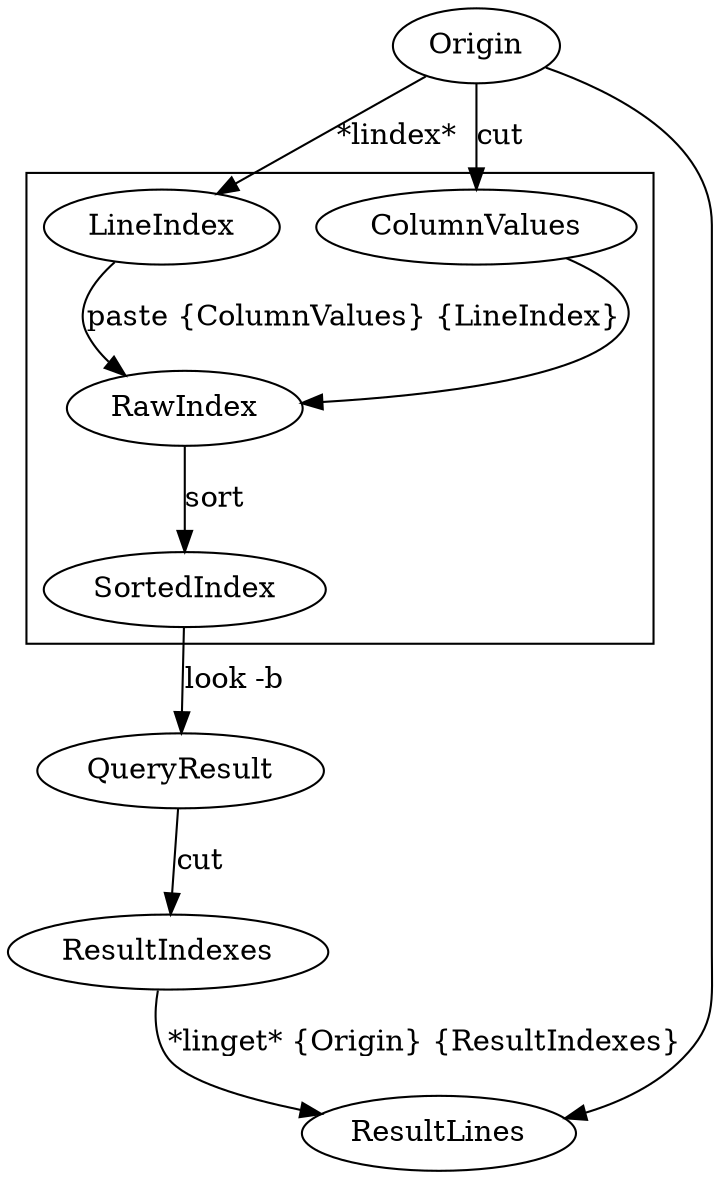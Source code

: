 // vim:set sts=4 sw=4 et:

digraph G {
    Origin -> LineIndex [ label = "*lindex*" ];
    Origin -> ColumnValues [ label = "cut" ];

    subgraph cluster_0 {
        ColumnValues -> RawIndex;
        LineIndex -> RawIndex [ label = "paste {ColumnValues} {LineIndex}" ];
        RawIndex -> SortedIndex [ label = "sort" ];
    }

    SortedIndex -> QueryResult [ label = "look -b" ];
    QueryResult -> ResultIndexes [ label = "cut" ];
    ResultIndexes -> ResultLines [ label = "*linget* {Origin} {ResultIndexes}" ];
    Origin -> ResultLines;
}
